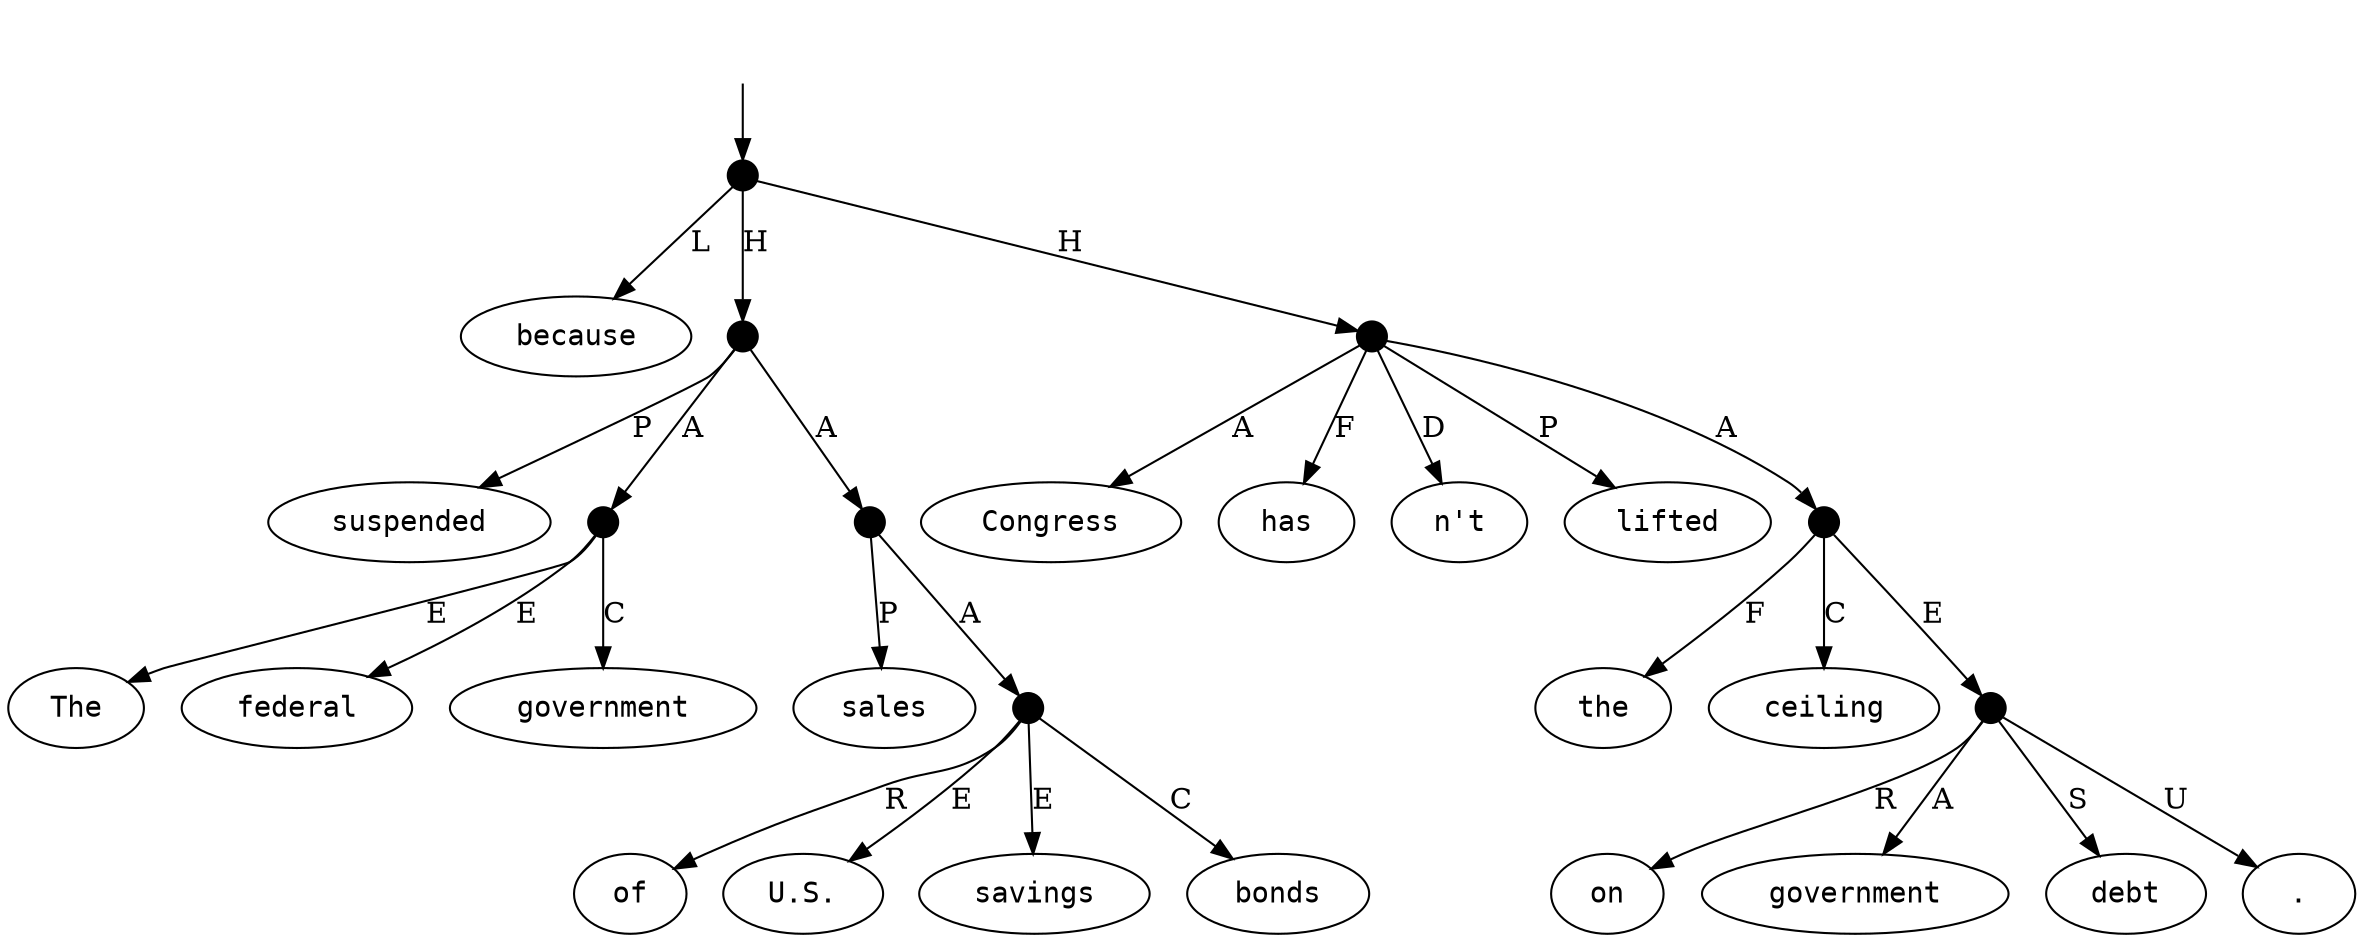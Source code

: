digraph "20008001" {
  top [ style=invis ];
  top -> 22;
  0 [ label=<<table align="center" border="0" cellspacing="0"><tr><td colspan="2"><font face="Courier">The</font></td></tr></table>> ];
  1 [ label=<<table align="center" border="0" cellspacing="0"><tr><td colspan="2"><font face="Courier">federal</font></td></tr></table>> ];
  2 [ label=<<table align="center" border="0" cellspacing="0"><tr><td colspan="2"><font face="Courier">government</font></td></tr></table>> ];
  3 [ label=<<table align="center" border="0" cellspacing="0"><tr><td colspan="2"><font face="Courier">suspended</font></td></tr></table>> ];
  4 [ label=<<table align="center" border="0" cellspacing="0"><tr><td colspan="2"><font face="Courier">sales</font></td></tr></table>> ];
  5 [ label=<<table align="center" border="0" cellspacing="0"><tr><td colspan="2"><font face="Courier">of</font></td></tr></table>> ];
  6 [ label=<<table align="center" border="0" cellspacing="0"><tr><td colspan="2"><font face="Courier">U.S.</font></td></tr></table>> ];
  7 [ label=<<table align="center" border="0" cellspacing="0"><tr><td colspan="2"><font face="Courier">savings</font></td></tr></table>> ];
  8 [ label=<<table align="center" border="0" cellspacing="0"><tr><td colspan="2"><font face="Courier">bonds</font></td></tr></table>> ];
  9 [ label=<<table align="center" border="0" cellspacing="0"><tr><td colspan="2"><font face="Courier">because</font></td></tr></table>> ];
  10 [ label=<<table align="center" border="0" cellspacing="0"><tr><td colspan="2"><font face="Courier">Congress</font></td></tr></table>> ];
  11 [ label=<<table align="center" border="0" cellspacing="0"><tr><td colspan="2"><font face="Courier">has</font></td></tr></table>> ];
  12 [ label=<<table align="center" border="0" cellspacing="0"><tr><td colspan="2"><font face="Courier">n&#x27;t</font></td></tr></table>> ];
  13 [ label=<<table align="center" border="0" cellspacing="0"><tr><td colspan="2"><font face="Courier">lifted</font></td></tr></table>> ];
  14 [ label=<<table align="center" border="0" cellspacing="0"><tr><td colspan="2"><font face="Courier">the</font></td></tr></table>> ];
  15 [ label=<<table align="center" border="0" cellspacing="0"><tr><td colspan="2"><font face="Courier">ceiling</font></td></tr></table>> ];
  16 [ label=<<table align="center" border="0" cellspacing="0"><tr><td colspan="2"><font face="Courier">on</font></td></tr></table>> ];
  17 [ label=<<table align="center" border="0" cellspacing="0"><tr><td colspan="2"><font face="Courier">government</font></td></tr></table>> ];
  18 [ label=<<table align="center" border="0" cellspacing="0"><tr><td colspan="2"><font face="Courier">debt</font></td></tr></table>> ];
  19 [ label=<<table align="center" border="0" cellspacing="0"><tr><td colspan="2"><font face="Courier">.</font></td></tr></table>> ];
  20 [ shape=point, width=0.2 ];
  21 [ shape=point, width=0.2 ];
  22 [ shape=point, width=0.2 ];
  23 [ shape=point, width=0.2 ];
  24 [ shape=point, width=0.2 ];
  25 [ shape=point, width=0.2 ];
  26 [ shape=point, width=0.2 ];
  27 [ shape=point, width=0.2 ];
  20 -> 0 [ label="E" ];
  20 -> 1 [ label="E" ];
  22 -> 9 [ label="L" ];
  25 -> 10 [ label="A" ];
  27 -> 16 [ label="R" ];
  27 -> 18 [ label="S" ];
  21 -> 3 [ label="P" ];
  21 -> 20 [ label="A" ];
  25 -> 12 [ label="D" ];
  20 -> 2 [ label="C" ];
  26 -> 14 [ label="F" ];
  23 -> 24 [ label="A" ];
  25 -> 13 [ label="P" ];
  22 -> 21 [ label="H" ];
  22 -> 25 [ label="H" ];
  24 -> 8 [ label="C" ];
  26 -> 27 [ label="E" ];
  24 -> 5 [ label="R" ];
  25 -> 11 [ label="F" ];
  21 -> 23 [ label="A" ];
  27 -> 17 [ label="A" ];
  23 -> 4 [ label="P" ];
  25 -> 26 [ label="A" ];
  24 -> 6 [ label="E" ];
  27 -> 19 [ label="U" ];
  24 -> 7 [ label="E" ];
  26 -> 15 [ label="C" ];
}

